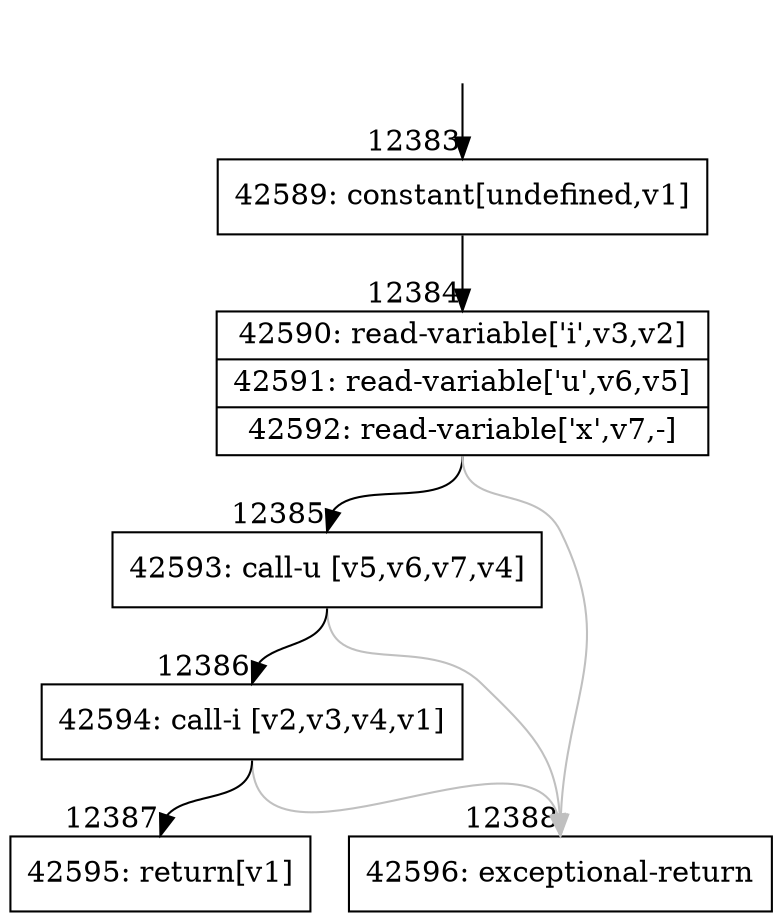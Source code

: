 digraph {
rankdir="TD"
BB_entry1143[shape=none,label=""];
BB_entry1143 -> BB12383 [tailport=s, headport=n, headlabel="    12383"]
BB12383 [shape=record label="{42589: constant[undefined,v1]}" ] 
BB12383 -> BB12384 [tailport=s, headport=n, headlabel="      12384"]
BB12384 [shape=record label="{42590: read-variable['i',v3,v2]|42591: read-variable['u',v6,v5]|42592: read-variable['x',v7,-]}" ] 
BB12384 -> BB12385 [tailport=s, headport=n, headlabel="      12385"]
BB12384 -> BB12388 [tailport=s, headport=n, color=gray, headlabel="      12388"]
BB12385 [shape=record label="{42593: call-u [v5,v6,v7,v4]}" ] 
BB12385 -> BB12386 [tailport=s, headport=n, headlabel="      12386"]
BB12385 -> BB12388 [tailport=s, headport=n, color=gray]
BB12386 [shape=record label="{42594: call-i [v2,v3,v4,v1]}" ] 
BB12386 -> BB12387 [tailport=s, headport=n, headlabel="      12387"]
BB12386 -> BB12388 [tailport=s, headport=n, color=gray]
BB12387 [shape=record label="{42595: return[v1]}" ] 
BB12388 [shape=record label="{42596: exceptional-return}" ] 
//#$~ 7440
}

